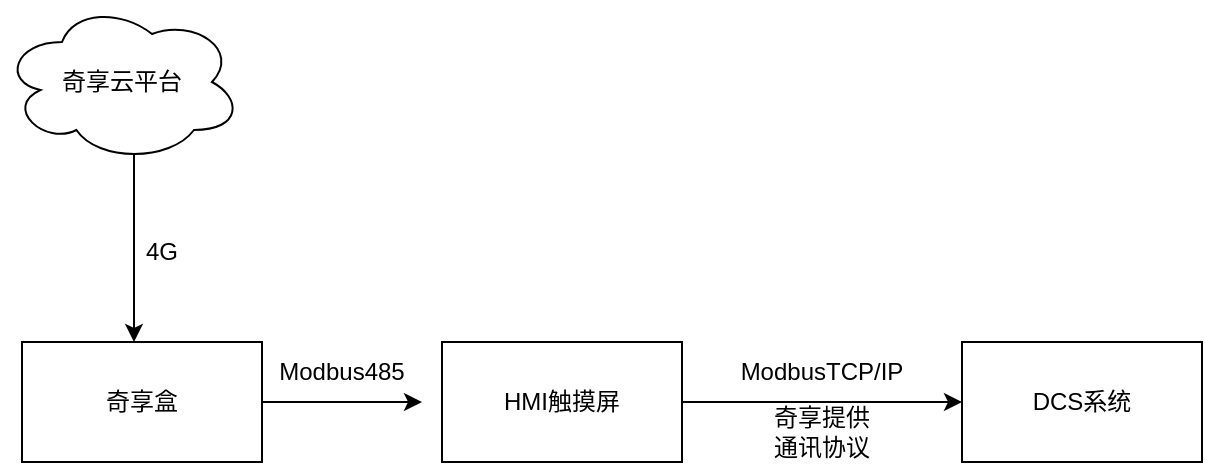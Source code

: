 <mxfile version="17.4.5" type="github"><diagram id="qm8e6wPhW6gKPfubb5ya" name="Page-1"><mxGraphModel dx="1422" dy="794" grid="1" gridSize="10" guides="1" tooltips="1" connect="1" arrows="1" fold="1" page="1" pageScale="1" pageWidth="850" pageHeight="1100" math="0" shadow="0"><root><mxCell id="0"/><mxCell id="1" parent="0"/><mxCell id="q_6yen4WHj8RU-shFeVG-2" value="奇享云平台" style="ellipse;shape=cloud;whiteSpace=wrap;html=1;" vertex="1" parent="1"><mxGeometry x="60" y="70" width="120" height="80" as="geometry"/></mxCell><mxCell id="q_6yen4WHj8RU-shFeVG-3" value="" style="endArrow=classic;html=1;rounded=0;exitX=0.55;exitY=0.95;exitDx=0;exitDy=0;exitPerimeter=0;" edge="1" parent="1" source="q_6yen4WHj8RU-shFeVG-2"><mxGeometry width="50" height="50" relative="1" as="geometry"><mxPoint x="400" y="430" as="sourcePoint"/><mxPoint x="126" y="240" as="targetPoint"/></mxGeometry></mxCell><mxCell id="q_6yen4WHj8RU-shFeVG-4" value="奇享盒" style="rounded=0;whiteSpace=wrap;html=1;" vertex="1" parent="1"><mxGeometry x="70" y="240" width="120" height="60" as="geometry"/></mxCell><mxCell id="q_6yen4WHj8RU-shFeVG-5" value="4G" style="text;html=1;strokeColor=none;fillColor=none;align=center;verticalAlign=middle;whiteSpace=wrap;rounded=0;" vertex="1" parent="1"><mxGeometry x="110" y="180" width="60" height="30" as="geometry"/></mxCell><mxCell id="q_6yen4WHj8RU-shFeVG-6" value="" style="endArrow=classic;html=1;rounded=0;exitX=1;exitY=0.5;exitDx=0;exitDy=0;" edge="1" parent="1" source="q_6yen4WHj8RU-shFeVG-4"><mxGeometry width="50" height="50" relative="1" as="geometry"><mxPoint x="400" y="430" as="sourcePoint"/><mxPoint x="270" y="270" as="targetPoint"/></mxGeometry></mxCell><mxCell id="q_6yen4WHj8RU-shFeVG-7" value="HMI触摸屏" style="rounded=0;whiteSpace=wrap;html=1;" vertex="1" parent="1"><mxGeometry x="280" y="240" width="120" height="60" as="geometry"/></mxCell><mxCell id="q_6yen4WHj8RU-shFeVG-8" value="Modbus485" style="text;html=1;strokeColor=none;fillColor=none;align=center;verticalAlign=middle;whiteSpace=wrap;rounded=0;" vertex="1" parent="1"><mxGeometry x="200" y="240" width="60" height="30" as="geometry"/></mxCell><mxCell id="q_6yen4WHj8RU-shFeVG-9" value="" style="endArrow=classic;html=1;rounded=0;exitX=1;exitY=0.5;exitDx=0;exitDy=0;entryX=0;entryY=0.5;entryDx=0;entryDy=0;" edge="1" parent="1" source="q_6yen4WHj8RU-shFeVG-7" target="q_6yen4WHj8RU-shFeVG-10"><mxGeometry width="50" height="50" relative="1" as="geometry"><mxPoint x="400" y="430" as="sourcePoint"/><mxPoint x="470" y="270" as="targetPoint"/></mxGeometry></mxCell><mxCell id="q_6yen4WHj8RU-shFeVG-10" value="DCS系统" style="rounded=0;whiteSpace=wrap;html=1;" vertex="1" parent="1"><mxGeometry x="540" y="240" width="120" height="60" as="geometry"/></mxCell><mxCell id="q_6yen4WHj8RU-shFeVG-11" value="ModbusTCP/IP" style="text;html=1;strokeColor=none;fillColor=none;align=center;verticalAlign=middle;whiteSpace=wrap;rounded=0;" vertex="1" parent="1"><mxGeometry x="440" y="240" width="60" height="30" as="geometry"/></mxCell><mxCell id="q_6yen4WHj8RU-shFeVG-12" value="奇享提供通讯协议" style="text;html=1;strokeColor=none;fillColor=none;align=center;verticalAlign=middle;whiteSpace=wrap;rounded=0;" vertex="1" parent="1"><mxGeometry x="440" y="270" width="60" height="30" as="geometry"/></mxCell></root></mxGraphModel></diagram></mxfile>